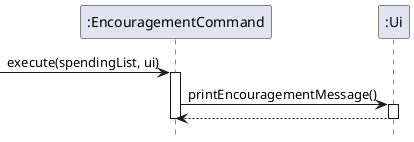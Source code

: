 @startuml
hide footbox
->":EncouragementCommand": execute(spendingList, ui)
activate ":EncouragementCommand"
":EncouragementCommand" -> ":Ui": printEncouragementMessage()
activate ":Ui"
":Ui" --> ":EncouragementCommand"
deactivate ":EncouragementCommand"
deactivate ":Ui"

@enduml